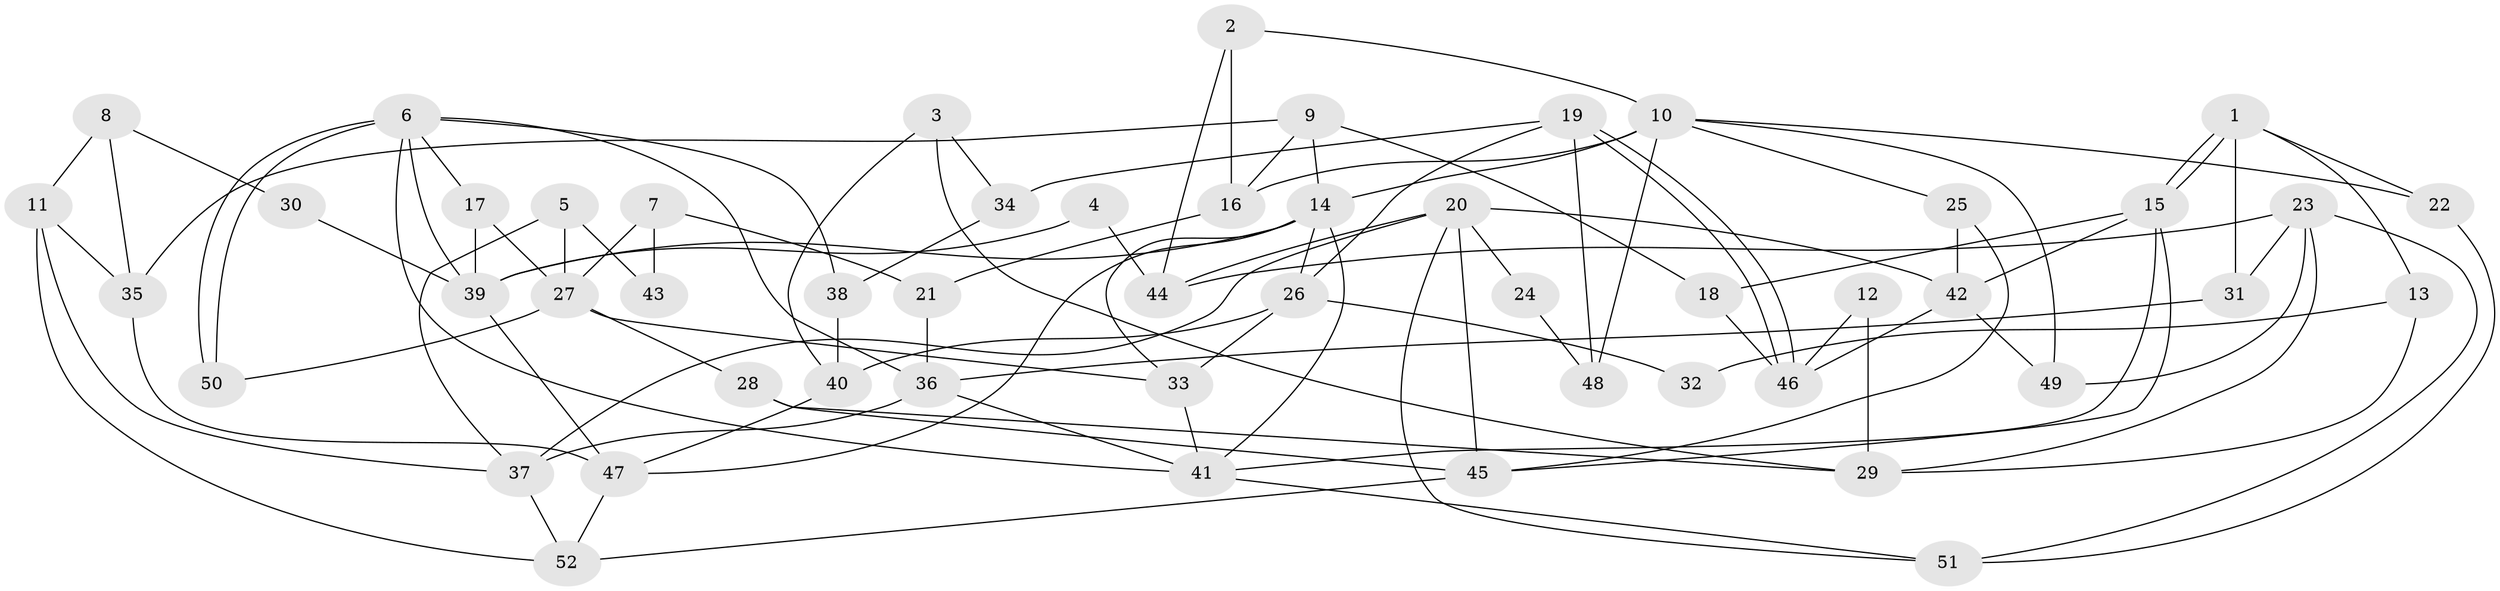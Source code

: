 // coarse degree distribution, {12: 0.05, 8: 0.1, 3: 0.25, 2: 0.3, 10: 0.1, 7: 0.05, 4: 0.1, 6: 0.05}
// Generated by graph-tools (version 1.1) at 2025/18/03/04/25 18:18:48]
// undirected, 52 vertices, 104 edges
graph export_dot {
graph [start="1"]
  node [color=gray90,style=filled];
  1;
  2;
  3;
  4;
  5;
  6;
  7;
  8;
  9;
  10;
  11;
  12;
  13;
  14;
  15;
  16;
  17;
  18;
  19;
  20;
  21;
  22;
  23;
  24;
  25;
  26;
  27;
  28;
  29;
  30;
  31;
  32;
  33;
  34;
  35;
  36;
  37;
  38;
  39;
  40;
  41;
  42;
  43;
  44;
  45;
  46;
  47;
  48;
  49;
  50;
  51;
  52;
  1 -- 31;
  1 -- 15;
  1 -- 15;
  1 -- 13;
  1 -- 22;
  2 -- 16;
  2 -- 10;
  2 -- 44;
  3 -- 40;
  3 -- 29;
  3 -- 34;
  4 -- 39;
  4 -- 44;
  5 -- 27;
  5 -- 37;
  5 -- 43;
  6 -- 50;
  6 -- 50;
  6 -- 36;
  6 -- 17;
  6 -- 38;
  6 -- 39;
  6 -- 41;
  7 -- 21;
  7 -- 27;
  7 -- 43;
  8 -- 35;
  8 -- 11;
  8 -- 30;
  9 -- 18;
  9 -- 35;
  9 -- 14;
  9 -- 16;
  10 -- 22;
  10 -- 14;
  10 -- 16;
  10 -- 25;
  10 -- 48;
  10 -- 49;
  11 -- 37;
  11 -- 52;
  11 -- 35;
  12 -- 46;
  12 -- 29;
  13 -- 29;
  13 -- 32;
  14 -- 26;
  14 -- 33;
  14 -- 39;
  14 -- 41;
  14 -- 47;
  15 -- 41;
  15 -- 18;
  15 -- 42;
  15 -- 45;
  16 -- 21;
  17 -- 39;
  17 -- 27;
  18 -- 46;
  19 -- 46;
  19 -- 46;
  19 -- 34;
  19 -- 26;
  19 -- 48;
  20 -- 42;
  20 -- 51;
  20 -- 24;
  20 -- 37;
  20 -- 44;
  20 -- 45;
  21 -- 36;
  22 -- 51;
  23 -- 49;
  23 -- 44;
  23 -- 29;
  23 -- 31;
  23 -- 51;
  24 -- 48;
  25 -- 45;
  25 -- 42;
  26 -- 33;
  26 -- 32;
  26 -- 40;
  27 -- 33;
  27 -- 28;
  27 -- 50;
  28 -- 45;
  28 -- 29;
  30 -- 39;
  31 -- 36;
  33 -- 41;
  34 -- 38;
  35 -- 47;
  36 -- 41;
  36 -- 37;
  37 -- 52;
  38 -- 40;
  39 -- 47;
  40 -- 47;
  41 -- 51;
  42 -- 46;
  42 -- 49;
  45 -- 52;
  47 -- 52;
}
